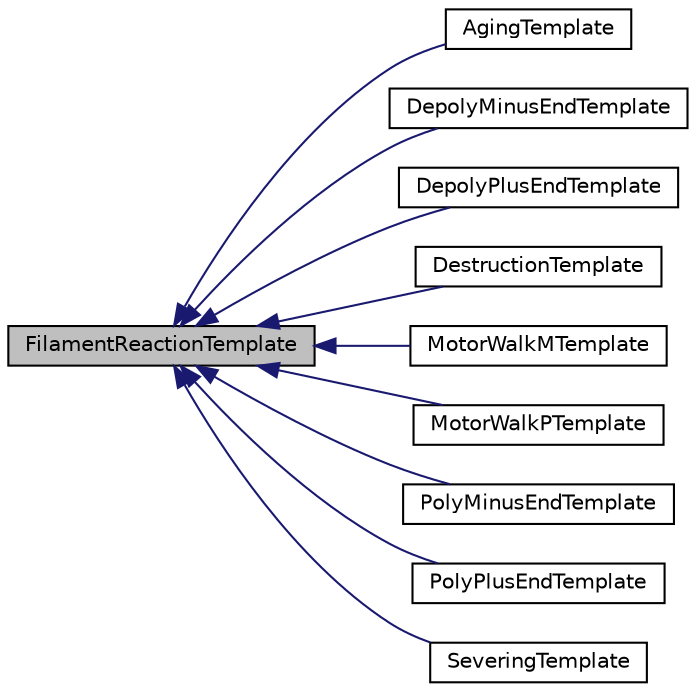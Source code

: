 digraph "FilamentReactionTemplate"
{
 // INTERACTIVE_SVG=YES
  edge [fontname="Helvetica",fontsize="10",labelfontname="Helvetica",labelfontsize="10"];
  node [fontname="Helvetica",fontsize="10",shape=record];
  rankdir="LR";
  Node0 [label="FilamentReactionTemplate",height=0.2,width=0.4,color="black", fillcolor="grey75", style="filled", fontcolor="black"];
  Node0 -> Node1 [dir="back",color="midnightblue",fontsize="10",style="solid",fontname="Helvetica"];
  Node1 [label="AgingTemplate",height=0.2,width=0.4,color="black", fillcolor="white", style="filled",URL="$classAgingTemplate.html",tooltip="Template for Filament aging. "];
  Node0 -> Node2 [dir="back",color="midnightblue",fontsize="10",style="solid",fontname="Helvetica"];
  Node2 [label="DepolyMinusEndTemplate",height=0.2,width=0.4,color="black", fillcolor="white", style="filled",URL="$classDepolyMinusEndTemplate.html",tooltip="Template for depolymerization at minus end of Filament. "];
  Node0 -> Node3 [dir="back",color="midnightblue",fontsize="10",style="solid",fontname="Helvetica"];
  Node3 [label="DepolyPlusEndTemplate",height=0.2,width=0.4,color="black", fillcolor="white", style="filled",URL="$classDepolyPlusEndTemplate.html",tooltip="Template for depolymerization at plus end of Filament. "];
  Node0 -> Node4 [dir="back",color="midnightblue",fontsize="10",style="solid",fontname="Helvetica"];
  Node4 [label="DestructionTemplate",height=0.2,width=0.4,color="black", fillcolor="white", style="filled",URL="$classDestructionTemplate.html",tooltip="Template for Filament destruction. "];
  Node0 -> Node5 [dir="back",color="midnightblue",fontsize="10",style="solid",fontname="Helvetica"];
  Node5 [label="MotorWalkMTemplate",height=0.2,width=0.4,color="black", fillcolor="white", style="filled",URL="$classMotorWalkMTemplate.html",tooltip="Template for MotorGhost walking. "];
  Node0 -> Node6 [dir="back",color="midnightblue",fontsize="10",style="solid",fontname="Helvetica"];
  Node6 [label="MotorWalkPTemplate",height=0.2,width=0.4,color="black", fillcolor="white", style="filled",URL="$classMotorWalkPTemplate.html",tooltip="Template for MotorGhost walking. "];
  Node0 -> Node7 [dir="back",color="midnightblue",fontsize="10",style="solid",fontname="Helvetica"];
  Node7 [label="PolyMinusEndTemplate",height=0.2,width=0.4,color="black", fillcolor="white", style="filled",URL="$classPolyMinusEndTemplate.html",tooltip="Template for polymerization at minus end of Filament. "];
  Node0 -> Node8 [dir="back",color="midnightblue",fontsize="10",style="solid",fontname="Helvetica"];
  Node8 [label="PolyPlusEndTemplate",height=0.2,width=0.4,color="black", fillcolor="white", style="filled",URL="$classPolyPlusEndTemplate.html",tooltip="Template for polymerization at plus end of Filament. "];
  Node0 -> Node9 [dir="back",color="midnightblue",fontsize="10",style="solid",fontname="Helvetica"];
  Node9 [label="SeveringTemplate",height=0.2,width=0.4,color="black", fillcolor="white", style="filled",URL="$classSeveringTemplate.html",tooltip="Template for severing a Filament. "];
}
